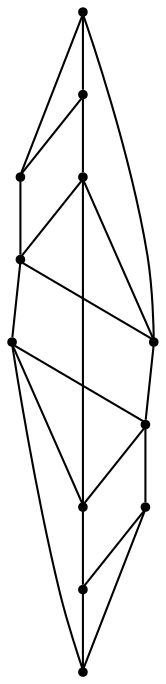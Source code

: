 graph {
  node [shape=point,comment="{\"directed\":false,\"doi\":\"10.1007/978-3-662-45803-7_11\",\"figure\":\"4\"}"]

  v0 [pos="1148.5144990407666,751.9572132698179"]
  v1 [pos="871.1895218653256,1187.6852199658722"]
  v2 [pos="1069.269847537661,791.5404216400691"]
  v3 [pos="871.1895218653256,1108.456209411432"]
  v4 [pos="990.0877385812566,831.1859693778601"]
  v5 [pos="871.1895218653256,1029.227198856992"]
  v6 [pos="910.8431507023081,870.7694321945094"]
  v7 [pos="871.1895218653256,949.9981883025515"]
  v8 [pos="831.598499199202,870.7694321945094"]
  v9 [pos="752.3538476960962,831.1859693778601"]
  v10 [pos="673.1091961929901,791.5404216400691"]
  v11 [pos="593.8646083140416,751.9572132698179"]

  v0 -- v1 [id="-1",pos="1148.5144990407666,751.9572132698179 871.1895218653256,1187.6852199658722 871.1895218653256,1187.6852199658722 871.1895218653256,1187.6852199658722"]
  v11 -- v0 [id="-2",pos="593.8646083140416,751.9572132698179 1148.5144990407666,751.9572132698179 1148.5144990407666,751.9572132698179 1148.5144990407666,751.9572132698179"]
  v10 -- v2 [id="-3",pos="673.1091961929901,791.5404216400691 1069.269847537661,791.5404216400691 1069.269847537661,791.5404216400691 1069.269847537661,791.5404216400691"]
  v9 -- v4 [id="-4",pos="752.3538476960962,831.1859693778601 990.0877385812566,831.1859693778601 990.0877385812566,831.1859693778601 990.0877385812566,831.1859693778601"]
  v8 -- v9 [id="-5",pos="831.598499199202,870.7694321945094 752.3538476960962,831.1859693778601 752.3538476960962,831.1859693778601 752.3538476960962,831.1859693778601"]
  v9 -- v10 [id="-6",pos="752.3538476960962,831.1859693778601 673.1091961929901,791.5404216400691 673.1091961929901,791.5404216400691 673.1091961929901,791.5404216400691"]
  v10 -- v11 [id="-7",pos="673.1091961929901,791.5404216400691 593.8646083140416,751.9572132698179 593.8646083140416,751.9572132698179 593.8646083140416,751.9572132698179"]
  v8 -- v6 [id="-8",pos="831.598499199202,870.7694321945094 910.8431507023081,870.7694321945094 910.8431507023081,870.7694321945094 910.8431507023081,870.7694321945094"]
  v1 -- v11 [id="-9",pos="871.1895218653256,1187.6852199658722 593.8646083140416,751.9572132698179 593.8646083140416,751.9572132698179 593.8646083140416,751.9572132698179"]
  v3 -- v10 [id="-10",pos="871.1895218653256,1108.456209411432 673.1091961929901,791.5404216400691 673.1091961929901,791.5404216400691 673.1091961929901,791.5404216400691"]
  v5 -- v9 [id="-11",pos="871.1895218653256,1029.227198856992 752.3538476960962,831.1859693778601 752.3538476960962,831.1859693778601 752.3538476960962,831.1859693778601"]
  v7 -- v5 [id="-12",pos="871.1895218653256,949.9981883025515 871.1895218653256,1029.227198856992 871.1895218653256,1029.227198856992 871.1895218653256,1029.227198856992"]
  v5 -- v3 [id="-13",pos="871.1895218653256,1029.227198856992 871.1895218653256,1108.456209411432 871.1895218653256,1108.456209411432 871.1895218653256,1108.456209411432"]
  v3 -- v1 [id="-14",pos="871.1895218653256,1108.456209411432 871.1895218653256,1187.6852199658722 871.1895218653256,1187.6852199658722 871.1895218653256,1187.6852199658722"]
  v7 -- v8 [id="-15",pos="871.1895218653256,949.9981883025515 831.598499199202,870.7694321945094 831.598499199202,870.7694321945094 831.598499199202,870.7694321945094"]
  v6 -- v4 [id="-16",pos="910.8431507023081,870.7694321945094 990.0877385812566,831.1859693778601 990.0877385812566,831.1859693778601 990.0877385812566,831.1859693778601"]
  v4 -- v2 [id="-17",pos="990.0877385812566,831.1859693778601 1069.269847537661,791.5404216400691 1069.269847537661,791.5404216400691 1069.269847537661,791.5404216400691"]
  v2 -- v0 [id="-18",pos="1069.269847537661,791.5404216400691 1148.5144990407666,751.9572132698179 1148.5144990407666,751.9572132698179 1148.5144990407666,751.9572132698179"]
  v6 -- v7 [id="-19",pos="910.8431507023081,870.7694321945094 871.1895218653256,949.9981883025515 871.1895218653256,949.9981883025515 871.1895218653256,949.9981883025515"]
  v4 -- v5 [id="-20",pos="990.0877385812566,831.1859693778601 871.1895218653256,1029.227198856992 871.1895218653256,1029.227198856992 871.1895218653256,1029.227198856992"]
  v2 -- v3 [id="-21",pos="1069.269847537661,791.5404216400691 871.1895218653256,1108.456209411432 871.1895218653256,1108.456209411432 871.1895218653256,1108.456209411432"]
}